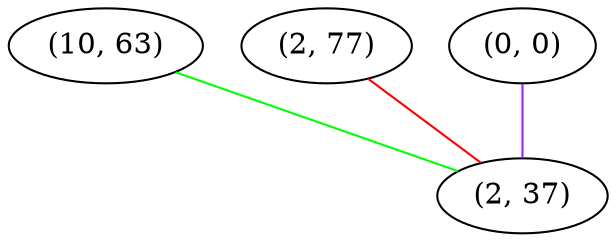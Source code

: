 graph "" {
"(10, 63)";
"(2, 77)";
"(0, 0)";
"(2, 37)";
"(10, 63)" -- "(2, 37)"  [color=green, key=0, weight=2];
"(2, 77)" -- "(2, 37)"  [color=red, key=0, weight=1];
"(0, 0)" -- "(2, 37)"  [color=purple, key=0, weight=4];
}
